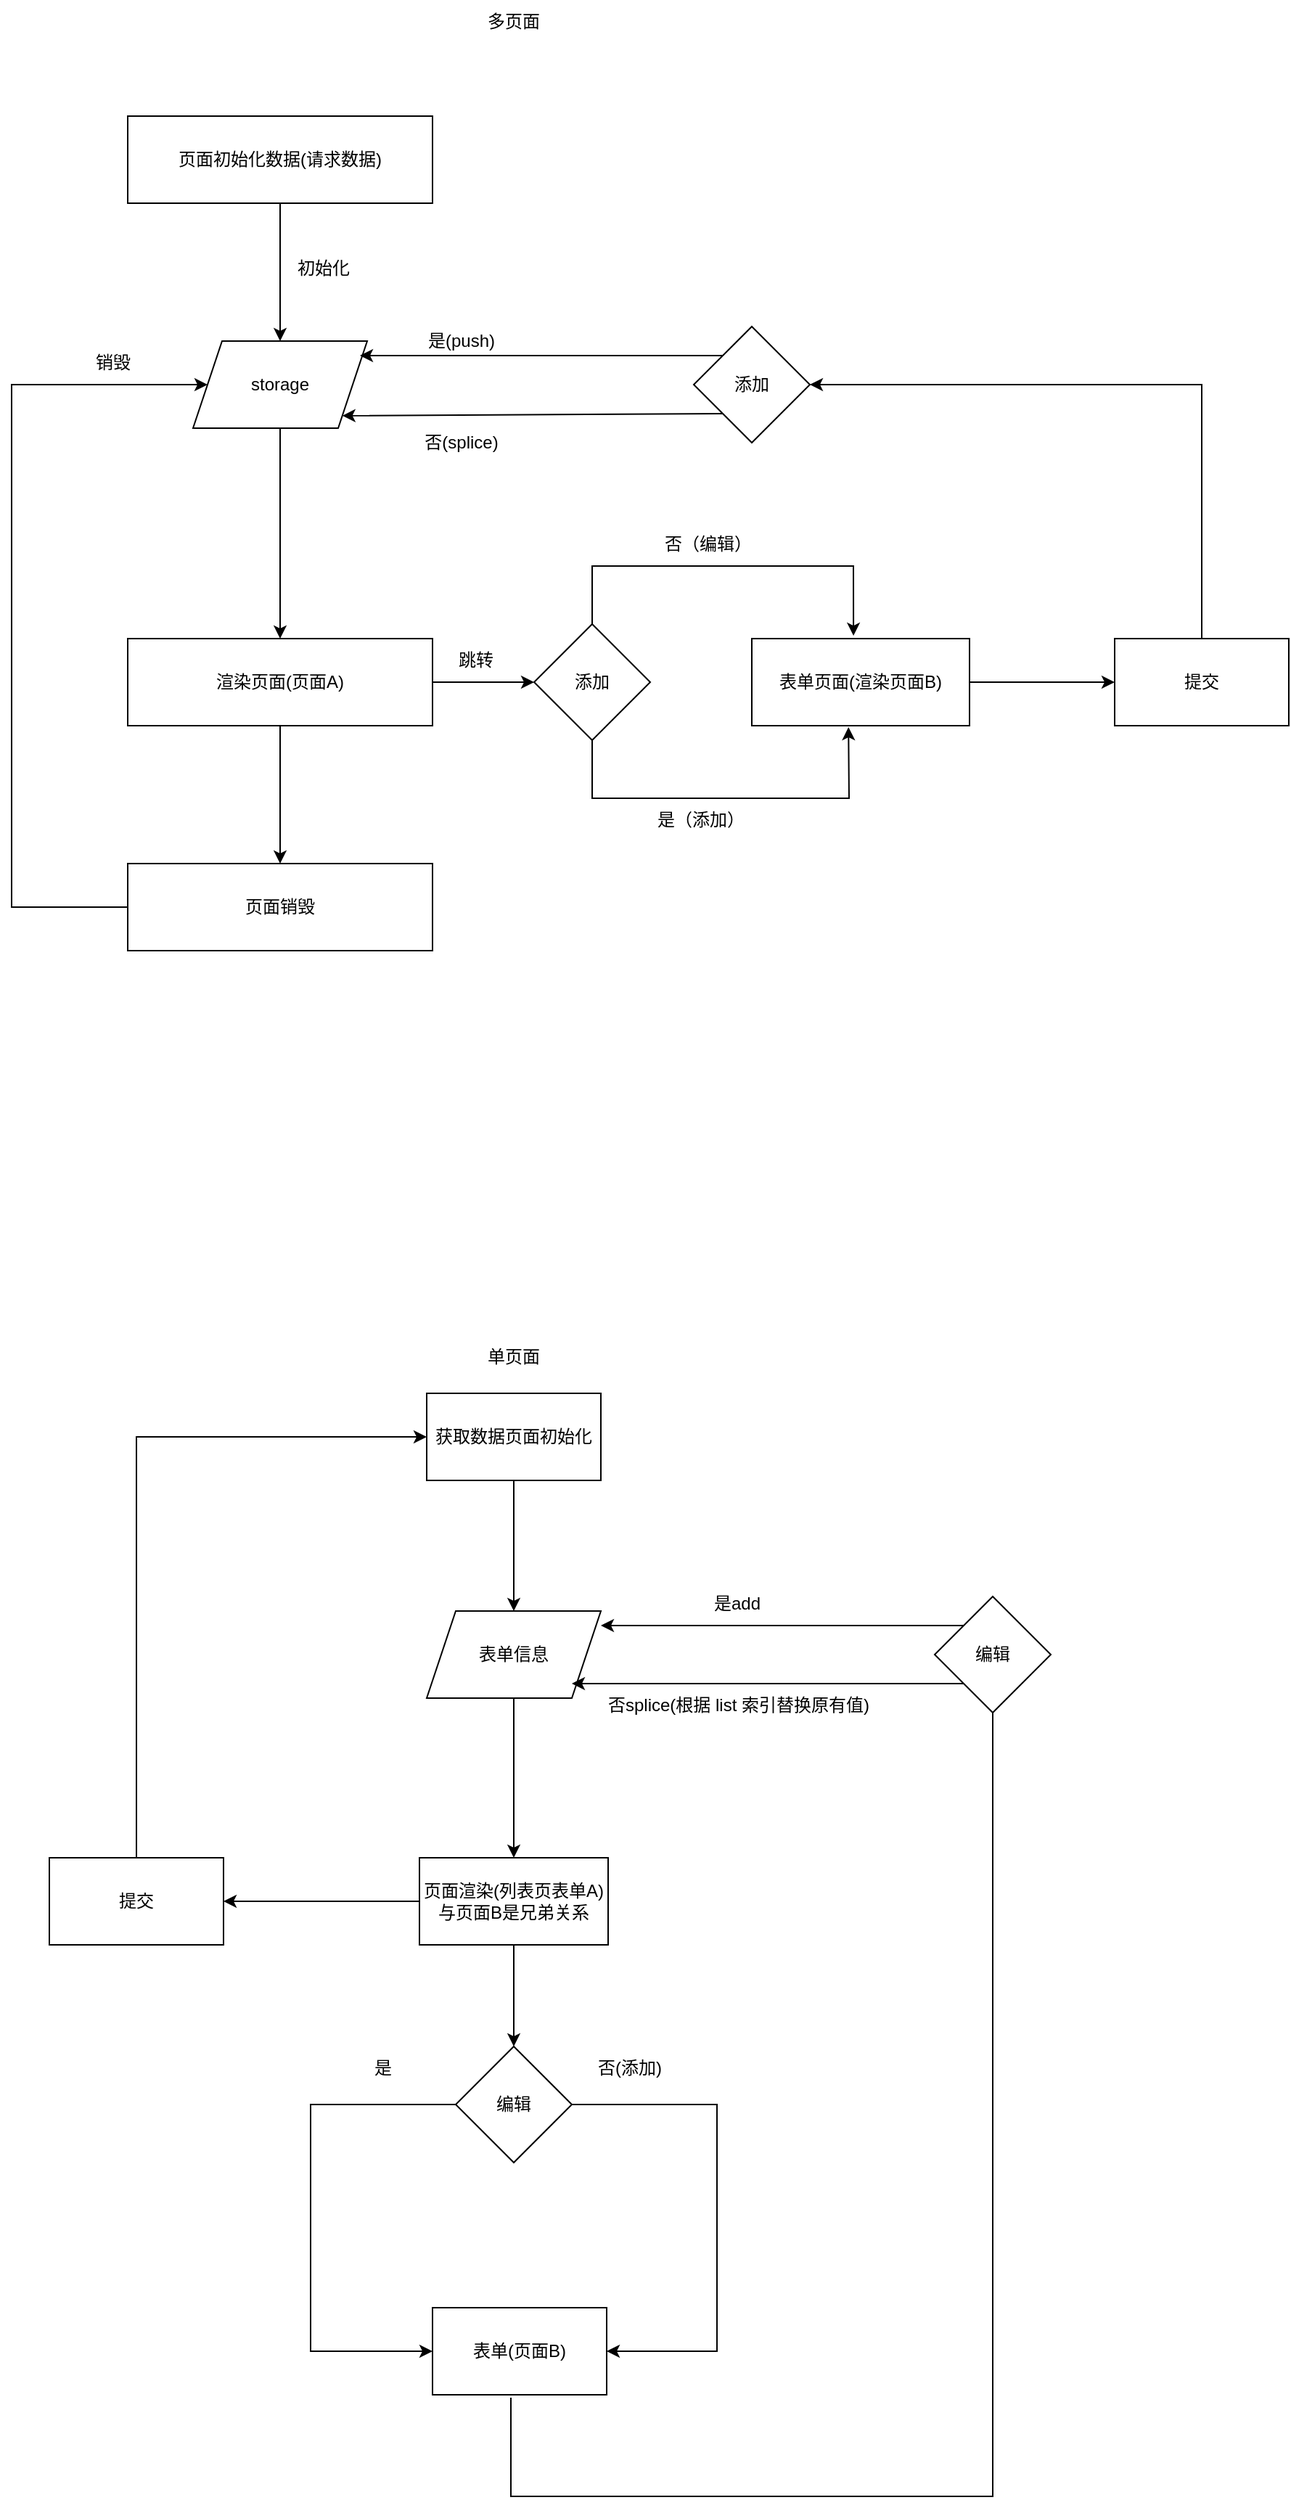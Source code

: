 <mxfile version="15.5.4" type="embed"><diagram id="23iRSUPoRavnBvh4doch" name="Page-1"><mxGraphModel dx="1949" dy="751" grid="1" gridSize="10" guides="1" tooltips="1" connect="1" arrows="1" fold="1" page="1" pageScale="1" pageWidth="827" pageHeight="1169" math="0" shadow="0"><root><mxCell id="0"/><mxCell id="1" parent="0"/><mxCell id="2" value="页面初始化数据(请求数据)" style="rounded=0;whiteSpace=wrap;html=1;" parent="1" vertex="1"><mxGeometry x="54" y="120" width="210" height="60" as="geometry"/></mxCell><mxCell id="3" value="&lt;span&gt;storage&lt;/span&gt;" style="shape=parallelogram;perimeter=parallelogramPerimeter;whiteSpace=wrap;html=1;fixedSize=1;" parent="1" vertex="1"><mxGeometry x="99" y="275" width="120" height="60" as="geometry"/></mxCell><mxCell id="4" value="" style="endArrow=classic;html=1;rounded=0;exitX=0.5;exitY=1;exitDx=0;exitDy=0;" parent="1" source="2" target="3" edge="1"><mxGeometry width="50" height="50" relative="1" as="geometry"><mxPoint x="404" y="290" as="sourcePoint"/><mxPoint x="424" y="400" as="targetPoint"/></mxGeometry></mxCell><mxCell id="5" value="渲染页面(页面A)" style="rounded=0;whiteSpace=wrap;html=1;" parent="1" vertex="1"><mxGeometry x="54" y="480" width="210" height="60" as="geometry"/></mxCell><mxCell id="6" value="" style="endArrow=classic;html=1;rounded=0;entryX=0.5;entryY=0;entryDx=0;entryDy=0;exitX=0.5;exitY=1;exitDx=0;exitDy=0;" parent="1" source="3" target="5" edge="1"><mxGeometry width="50" height="50" relative="1" as="geometry"><mxPoint x="404" y="390" as="sourcePoint"/><mxPoint x="454" y="340" as="targetPoint"/></mxGeometry></mxCell><mxCell id="7" value="表单页面(渲染页面B)" style="rounded=0;whiteSpace=wrap;html=1;" parent="1" vertex="1"><mxGeometry x="484" y="480" width="150" height="60" as="geometry"/></mxCell><mxCell id="8" value="添加" style="rhombus;whiteSpace=wrap;html=1;" parent="1" vertex="1"><mxGeometry x="334" y="470" width="80" height="80" as="geometry"/></mxCell><mxCell id="9" value="" style="endArrow=classic;html=1;rounded=0;exitX=1;exitY=0.5;exitDx=0;exitDy=0;entryX=0;entryY=0.5;entryDx=0;entryDy=0;" parent="1" source="5" target="8" edge="1"><mxGeometry width="50" height="50" relative="1" as="geometry"><mxPoint x="404" y="490" as="sourcePoint"/><mxPoint x="454" y="440" as="targetPoint"/></mxGeometry></mxCell><mxCell id="10" value="" style="endArrow=classic;html=1;rounded=0;exitX=0.5;exitY=0;exitDx=0;exitDy=0;entryX=0.467;entryY=-0.033;entryDx=0;entryDy=0;entryPerimeter=0;" parent="1" source="8" target="7" edge="1"><mxGeometry width="50" height="50" relative="1" as="geometry"><mxPoint x="404" y="490" as="sourcePoint"/><mxPoint x="564" y="400" as="targetPoint"/><Array as="points"><mxPoint x="374" y="430"/><mxPoint x="554" y="430"/></Array></mxGeometry></mxCell><mxCell id="11" value="否（编辑）" style="text;html=1;strokeColor=none;fillColor=none;align=center;verticalAlign=middle;whiteSpace=wrap;rounded=0;" parent="1" vertex="1"><mxGeometry x="414" y="400" width="80" height="30" as="geometry"/></mxCell><mxCell id="12" value="" style="endArrow=classic;html=1;rounded=0;exitX=0.5;exitY=1;exitDx=0;exitDy=0;entryX=0.444;entryY=1.017;entryDx=0;entryDy=0;entryPerimeter=0;" parent="1" source="8" target="7" edge="1"><mxGeometry width="50" height="50" relative="1" as="geometry"><mxPoint x="404" y="490" as="sourcePoint"/><mxPoint x="584" y="590" as="targetPoint"/><Array as="points"><mxPoint x="374" y="590"/><mxPoint x="551" y="590"/></Array></mxGeometry></mxCell><mxCell id="13" value="是（添加）" style="text;html=1;strokeColor=none;fillColor=none;align=center;verticalAlign=middle;whiteSpace=wrap;rounded=0;" parent="1" vertex="1"><mxGeometry x="414" y="590" width="70" height="30" as="geometry"/></mxCell><mxCell id="14" value="提交" style="rounded=0;whiteSpace=wrap;html=1;" parent="1" vertex="1"><mxGeometry x="734" y="480" width="120" height="60" as="geometry"/></mxCell><mxCell id="15" value="" style="endArrow=classic;html=1;rounded=0;exitX=0.5;exitY=0;exitDx=0;exitDy=0;entryX=1;entryY=0.5;entryDx=0;entryDy=0;" parent="1" source="14" target="25" edge="1"><mxGeometry width="50" height="50" relative="1" as="geometry"><mxPoint x="504" y="490" as="sourcePoint"/><mxPoint x="584" y="390" as="targetPoint"/><Array as="points"><mxPoint x="794" y="305"/></Array></mxGeometry></mxCell><mxCell id="16" value="" style="endArrow=classic;html=1;rounded=0;entryX=0;entryY=0.5;entryDx=0;entryDy=0;exitX=1;exitY=0.5;exitDx=0;exitDy=0;" parent="1" source="7" target="14" edge="1"><mxGeometry width="50" height="50" relative="1" as="geometry"><mxPoint x="504" y="490" as="sourcePoint"/><mxPoint x="554" y="440" as="targetPoint"/></mxGeometry></mxCell><mxCell id="17" value="页面销毁" style="rounded=0;whiteSpace=wrap;html=1;" parent="1" vertex="1"><mxGeometry x="54" y="635" width="210" height="60" as="geometry"/></mxCell><mxCell id="18" value="" style="endArrow=classic;html=1;rounded=0;entryX=0;entryY=0.5;entryDx=0;entryDy=0;exitX=0;exitY=0.5;exitDx=0;exitDy=0;" parent="1" source="17" target="3" edge="1"><mxGeometry width="50" height="50" relative="1" as="geometry"><mxPoint x="504" y="490" as="sourcePoint"/><mxPoint x="554" y="440" as="targetPoint"/><Array as="points"><mxPoint x="14" y="665"/><mxPoint x="-26" y="665"/><mxPoint x="-26" y="305"/></Array></mxGeometry></mxCell><mxCell id="19" value="" style="endArrow=classic;html=1;rounded=0;exitX=0.5;exitY=1;exitDx=0;exitDy=0;entryX=0.5;entryY=0;entryDx=0;entryDy=0;" parent="1" source="5" target="17" edge="1"><mxGeometry width="50" height="50" relative="1" as="geometry"><mxPoint x="444" y="490" as="sourcePoint"/><mxPoint x="494" y="440" as="targetPoint"/></mxGeometry></mxCell><mxCell id="20" value="销毁" style="text;html=1;strokeColor=none;fillColor=none;align=center;verticalAlign=middle;whiteSpace=wrap;rounded=0;" parent="1" vertex="1"><mxGeometry x="14" y="275" width="60" height="30" as="geometry"/></mxCell><mxCell id="24" value="初始化" style="text;html=1;strokeColor=none;fillColor=none;align=center;verticalAlign=middle;whiteSpace=wrap;rounded=0;" parent="1" vertex="1"><mxGeometry x="159" y="210" width="60" height="30" as="geometry"/></mxCell><mxCell id="25" value="添加" style="rhombus;whiteSpace=wrap;html=1;" parent="1" vertex="1"><mxGeometry x="444" y="265" width="80" height="80" as="geometry"/></mxCell><mxCell id="29" value="" style="endArrow=classic;html=1;rounded=0;exitX=0;exitY=0;exitDx=0;exitDy=0;" parent="1" source="25" edge="1"><mxGeometry width="50" height="50" relative="1" as="geometry"><mxPoint x="444" y="290" as="sourcePoint"/><mxPoint x="214" y="285" as="targetPoint"/></mxGeometry></mxCell><mxCell id="30" value="" style="endArrow=classic;html=1;rounded=0;entryX=1;entryY=1;entryDx=0;entryDy=0;exitX=0;exitY=1;exitDx=0;exitDy=0;" parent="1" source="25" target="3" edge="1"><mxGeometry width="50" height="50" relative="1" as="geometry"><mxPoint x="444" y="290" as="sourcePoint"/><mxPoint x="494" y="240" as="targetPoint"/></mxGeometry></mxCell><mxCell id="31" value="是(push)" style="text;html=1;strokeColor=none;fillColor=none;align=center;verticalAlign=middle;whiteSpace=wrap;rounded=0;" parent="1" vertex="1"><mxGeometry x="254" y="260" width="60" height="30" as="geometry"/></mxCell><mxCell id="32" value="否(splice)" style="text;html=1;strokeColor=none;fillColor=none;align=center;verticalAlign=middle;whiteSpace=wrap;rounded=0;" parent="1" vertex="1"><mxGeometry x="254" y="330" width="60" height="30" as="geometry"/></mxCell><mxCell id="33" value="跳转" style="text;html=1;strokeColor=none;fillColor=none;align=center;verticalAlign=middle;whiteSpace=wrap;rounded=0;" parent="1" vertex="1"><mxGeometry x="264" y="480" width="60" height="30" as="geometry"/></mxCell><mxCell id="36" value="多页面" style="text;html=1;strokeColor=none;fillColor=none;align=center;verticalAlign=middle;whiteSpace=wrap;rounded=0;" vertex="1" parent="1"><mxGeometry x="290" y="40" width="60" height="30" as="geometry"/></mxCell><mxCell id="37" value="单页面" style="text;html=1;strokeColor=none;fillColor=none;align=center;verticalAlign=middle;whiteSpace=wrap;rounded=0;" vertex="1" parent="1"><mxGeometry x="290" y="960" width="60" height="30" as="geometry"/></mxCell><mxCell id="38" value="获取数据页面初始化" style="rounded=0;whiteSpace=wrap;html=1;" vertex="1" parent="1"><mxGeometry x="260" y="1000" width="120" height="60" as="geometry"/></mxCell><mxCell id="41" value="表单信息" style="shape=parallelogram;perimeter=parallelogramPerimeter;whiteSpace=wrap;html=1;fixedSize=1;" vertex="1" parent="1"><mxGeometry x="260" y="1150" width="120" height="60" as="geometry"/></mxCell><mxCell id="42" value="页面渲染(列表页表单A)&lt;br&gt;与页面B是兄弟关系" style="rounded=0;whiteSpace=wrap;html=1;" vertex="1" parent="1"><mxGeometry x="255" y="1320" width="130" height="60" as="geometry"/></mxCell><mxCell id="43" value="" style="endArrow=classic;html=1;rounded=0;exitX=0.5;exitY=1;exitDx=0;exitDy=0;" edge="1" parent="1" source="38" target="41"><mxGeometry width="50" height="50" relative="1" as="geometry"><mxPoint x="320" y="1230" as="sourcePoint"/><mxPoint x="370" y="1180" as="targetPoint"/></mxGeometry></mxCell><mxCell id="45" value="" style="endArrow=classic;html=1;rounded=0;exitX=0.5;exitY=1;exitDx=0;exitDy=0;entryX=0.5;entryY=0;entryDx=0;entryDy=0;" edge="1" parent="1" source="41" target="42"><mxGeometry width="50" height="50" relative="1" as="geometry"><mxPoint x="320" y="1230" as="sourcePoint"/><mxPoint x="370" y="1180" as="targetPoint"/></mxGeometry></mxCell><mxCell id="46" value="编辑" style="rhombus;whiteSpace=wrap;html=1;" vertex="1" parent="1"><mxGeometry x="280" y="1450" width="80" height="80" as="geometry"/></mxCell><mxCell id="47" value="" style="endArrow=classic;html=1;rounded=0;exitX=0.5;exitY=1;exitDx=0;exitDy=0;" edge="1" parent="1" source="42" target="46"><mxGeometry width="50" height="50" relative="1" as="geometry"><mxPoint x="320" y="1330" as="sourcePoint"/><mxPoint x="370" y="1280" as="targetPoint"/></mxGeometry></mxCell><mxCell id="48" value="" style="endArrow=classic;html=1;rounded=0;exitX=1;exitY=0.5;exitDx=0;exitDy=0;entryX=1;entryY=0.5;entryDx=0;entryDy=0;" edge="1" parent="1" source="46" target="52"><mxGeometry width="50" height="50" relative="1" as="geometry"><mxPoint x="320" y="1430" as="sourcePoint"/><mxPoint x="460" y="1650" as="targetPoint"/><Array as="points"><mxPoint x="460" y="1490"/><mxPoint x="460" y="1660"/></Array></mxGeometry></mxCell><mxCell id="49" value="" style="endArrow=classic;html=1;rounded=0;exitX=0;exitY=0.5;exitDx=0;exitDy=0;entryX=0;entryY=0.5;entryDx=0;entryDy=0;" edge="1" parent="1" source="46" target="52"><mxGeometry width="50" height="50" relative="1" as="geometry"><mxPoint x="320" y="1430" as="sourcePoint"/><mxPoint x="180" y="1670" as="targetPoint"/><Array as="points"><mxPoint x="180" y="1490"/><mxPoint x="180" y="1660"/></Array></mxGeometry></mxCell><mxCell id="50" value="是" style="text;html=1;strokeColor=none;fillColor=none;align=center;verticalAlign=middle;whiteSpace=wrap;rounded=0;" vertex="1" parent="1"><mxGeometry x="170" y="1450" width="120" height="30" as="geometry"/></mxCell><mxCell id="51" value="否(添加)" style="text;html=1;strokeColor=none;fillColor=none;align=center;verticalAlign=middle;whiteSpace=wrap;rounded=0;" vertex="1" parent="1"><mxGeometry x="370" y="1450" width="60" height="30" as="geometry"/></mxCell><mxCell id="52" value="表单(页面B)" style="rounded=0;whiteSpace=wrap;html=1;" vertex="1" parent="1"><mxGeometry x="264" y="1630" width="120" height="60" as="geometry"/></mxCell><mxCell id="53" value="" style="endArrow=classic;html=1;rounded=0;exitX=0;exitY=0;exitDx=0;exitDy=0;startArrow=none;" edge="1" parent="1" source="54"><mxGeometry width="50" height="50" relative="1" as="geometry"><mxPoint x="360" y="1740" as="sourcePoint"/><mxPoint x="380" y="1160" as="targetPoint"/><Array as="points"/></mxGeometry></mxCell><mxCell id="54" value="编辑" style="rhombus;whiteSpace=wrap;html=1;" vertex="1" parent="1"><mxGeometry x="610" y="1140" width="80" height="80" as="geometry"/></mxCell><mxCell id="55" value="" style="endArrow=none;html=1;rounded=0;exitX=0.45;exitY=1.033;exitDx=0;exitDy=0;exitPerimeter=0;" edge="1" parent="1" source="52" target="54"><mxGeometry width="50" height="50" relative="1" as="geometry"><mxPoint x="318" y="1691.98" as="sourcePoint"/><mxPoint x="370" y="1180" as="targetPoint"/><Array as="points"><mxPoint x="318" y="1760"/><mxPoint x="650" y="1760"/></Array></mxGeometry></mxCell><mxCell id="57" value="" style="endArrow=classic;html=1;rounded=0;exitX=0;exitY=1;exitDx=0;exitDy=0;" edge="1" parent="1" source="54"><mxGeometry width="50" height="50" relative="1" as="geometry"><mxPoint x="320" y="1280" as="sourcePoint"/><mxPoint x="360" y="1200" as="targetPoint"/></mxGeometry></mxCell><mxCell id="58" value="是add" style="text;html=1;strokeColor=none;fillColor=none;align=center;verticalAlign=middle;whiteSpace=wrap;rounded=0;" vertex="1" parent="1"><mxGeometry x="444" y="1130" width="60" height="30" as="geometry"/></mxCell><mxCell id="59" value="否splice(根据 list 索引替换原有值)" style="text;html=1;strokeColor=none;fillColor=none;align=center;verticalAlign=middle;whiteSpace=wrap;rounded=0;" vertex="1" parent="1"><mxGeometry x="380" y="1200" width="190" height="30" as="geometry"/></mxCell><mxCell id="60" value="提交" style="rounded=0;whiteSpace=wrap;html=1;direction=west;" vertex="1" parent="1"><mxGeometry y="1320" width="120" height="60" as="geometry"/></mxCell><mxCell id="67" value="" style="endArrow=classic;html=1;rounded=0;entryX=0;entryY=0.5;entryDx=0;entryDy=0;exitX=0;exitY=0.5;exitDx=0;exitDy=0;" edge="1" parent="1" source="42" target="60"><mxGeometry width="50" height="50" relative="1" as="geometry"><mxPoint x="320" y="1350" as="sourcePoint"/><mxPoint x="370" y="1300" as="targetPoint"/></mxGeometry></mxCell><mxCell id="68" value="" style="endArrow=classic;html=1;rounded=0;exitX=0.5;exitY=1;exitDx=0;exitDy=0;entryX=0;entryY=0.5;entryDx=0;entryDy=0;" edge="1" parent="1" source="60" target="38"><mxGeometry width="50" height="50" relative="1" as="geometry"><mxPoint x="320" y="1250" as="sourcePoint"/><mxPoint x="70" y="1030" as="targetPoint"/><Array as="points"><mxPoint x="60" y="1030"/></Array></mxGeometry></mxCell></root></mxGraphModel></diagram></mxfile>